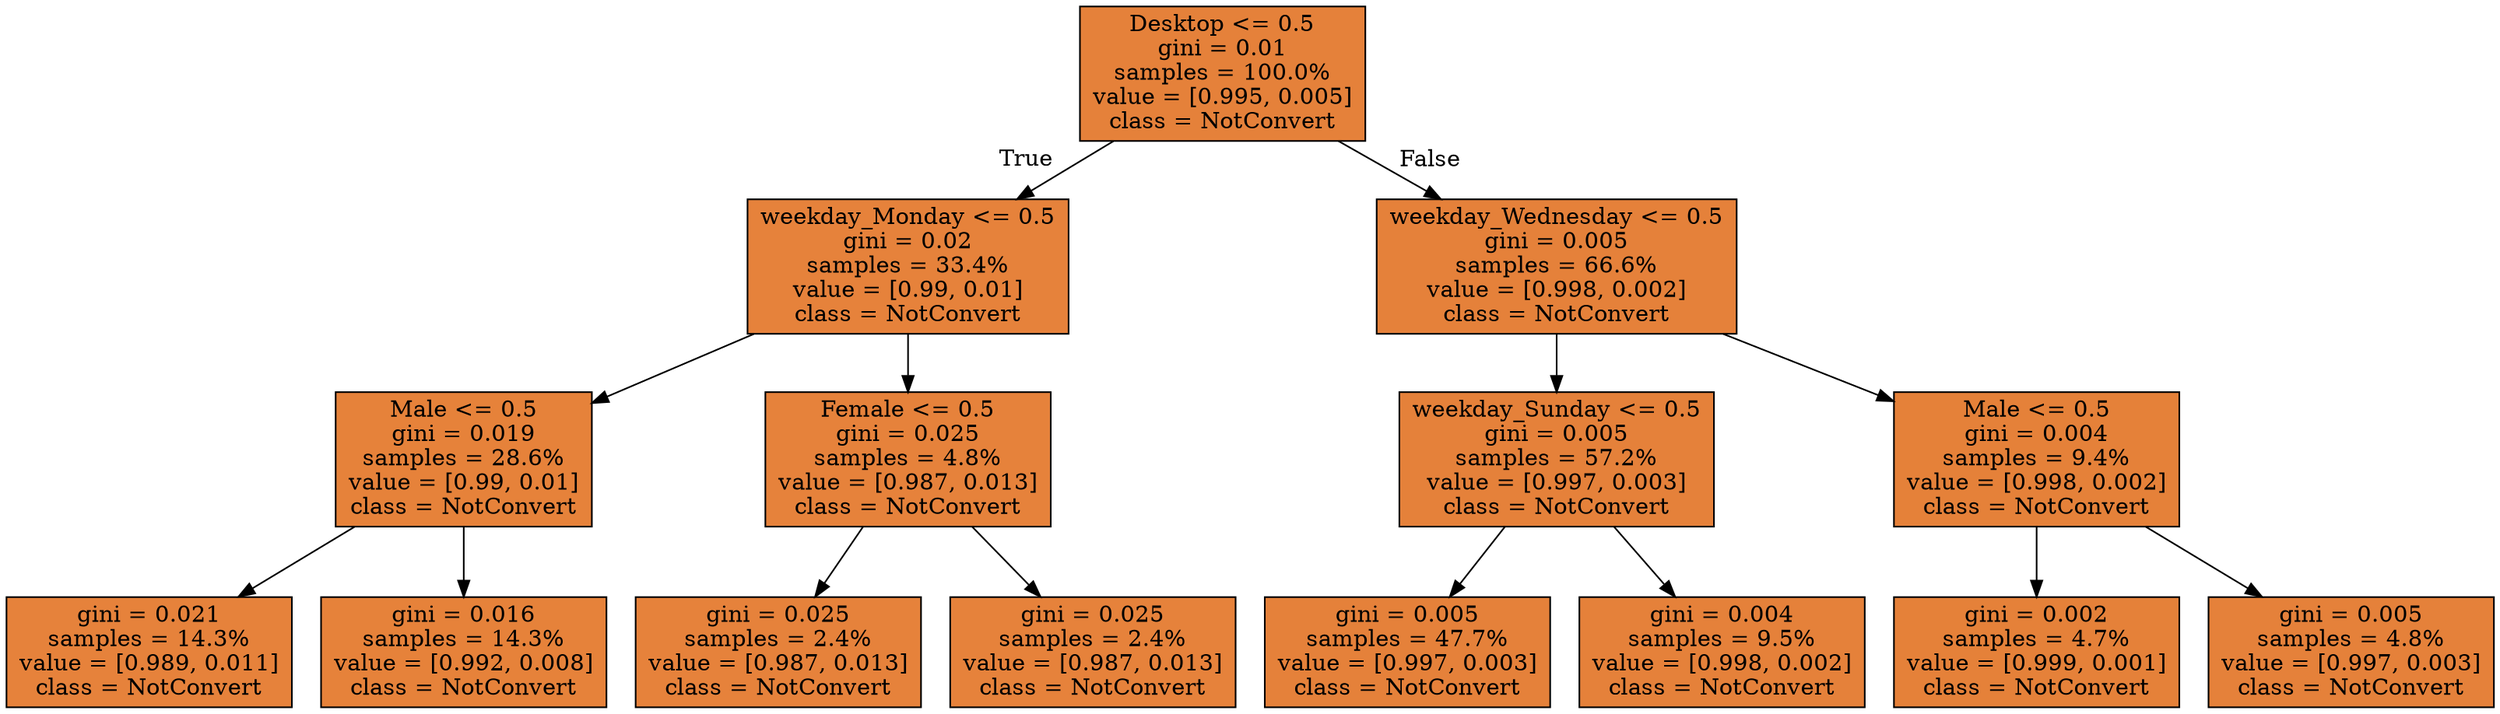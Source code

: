 digraph Tree {
node [shape=box, style="filled", color="black"] ;
graph [ranksep=equally, splines=polyline] ;
0 [label="Desktop <= 0.5\ngini = 0.01\nsamples = 100.0%\nvalue = [0.995, 0.005]\nclass = NotConvert", fillcolor="#e58139fe"] ;
1 [label="weekday_Monday <= 0.5\ngini = 0.02\nsamples = 33.4%\nvalue = [0.99, 0.01]\nclass = NotConvert", fillcolor="#e58139fc"] ;
0 -> 1 [labeldistance=2.5, labelangle=45, headlabel="True"] ;
2 [label="Male <= 0.5\ngini = 0.019\nsamples = 28.6%\nvalue = [0.99, 0.01]\nclass = NotConvert", fillcolor="#e58139fd"] ;
1 -> 2 ;
3 [label="gini = 0.021\nsamples = 14.3%\nvalue = [0.989, 0.011]\nclass = NotConvert", fillcolor="#e58139fc"] ;
2 -> 3 ;
4 [label="gini = 0.016\nsamples = 14.3%\nvalue = [0.992, 0.008]\nclass = NotConvert", fillcolor="#e58139fd"] ;
2 -> 4 ;
5 [label="Female <= 0.5\ngini = 0.025\nsamples = 4.8%\nvalue = [0.987, 0.013]\nclass = NotConvert", fillcolor="#e58139fc"] ;
1 -> 5 ;
6 [label="gini = 0.025\nsamples = 2.4%\nvalue = [0.987, 0.013]\nclass = NotConvert", fillcolor="#e58139fc"] ;
5 -> 6 ;
7 [label="gini = 0.025\nsamples = 2.4%\nvalue = [0.987, 0.013]\nclass = NotConvert", fillcolor="#e58139fc"] ;
5 -> 7 ;
8 [label="weekday_Wednesday <= 0.5\ngini = 0.005\nsamples = 66.6%\nvalue = [0.998, 0.002]\nclass = NotConvert", fillcolor="#e58139fe"] ;
0 -> 8 [labeldistance=2.5, labelangle=-45, headlabel="False"] ;
9 [label="weekday_Sunday <= 0.5\ngini = 0.005\nsamples = 57.2%\nvalue = [0.997, 0.003]\nclass = NotConvert", fillcolor="#e58139fe"] ;
8 -> 9 ;
10 [label="gini = 0.005\nsamples = 47.7%\nvalue = [0.997, 0.003]\nclass = NotConvert", fillcolor="#e58139fe"] ;
9 -> 10 ;
11 [label="gini = 0.004\nsamples = 9.5%\nvalue = [0.998, 0.002]\nclass = NotConvert", fillcolor="#e58139fe"] ;
9 -> 11 ;
12 [label="Male <= 0.5\ngini = 0.004\nsamples = 9.4%\nvalue = [0.998, 0.002]\nclass = NotConvert", fillcolor="#e58139ff"] ;
8 -> 12 ;
13 [label="gini = 0.002\nsamples = 4.7%\nvalue = [0.999, 0.001]\nclass = NotConvert", fillcolor="#e58139ff"] ;
12 -> 13 ;
14 [label="gini = 0.005\nsamples = 4.8%\nvalue = [0.997, 0.003]\nclass = NotConvert", fillcolor="#e58139fe"] ;
12 -> 14 ;
{rank=same ; 0} ;
{rank=same ; 1; 8} ;
{rank=same ; 2; 5; 9; 12} ;
{rank=same ; 3; 4; 6; 7; 10; 11; 13; 14} ;
}